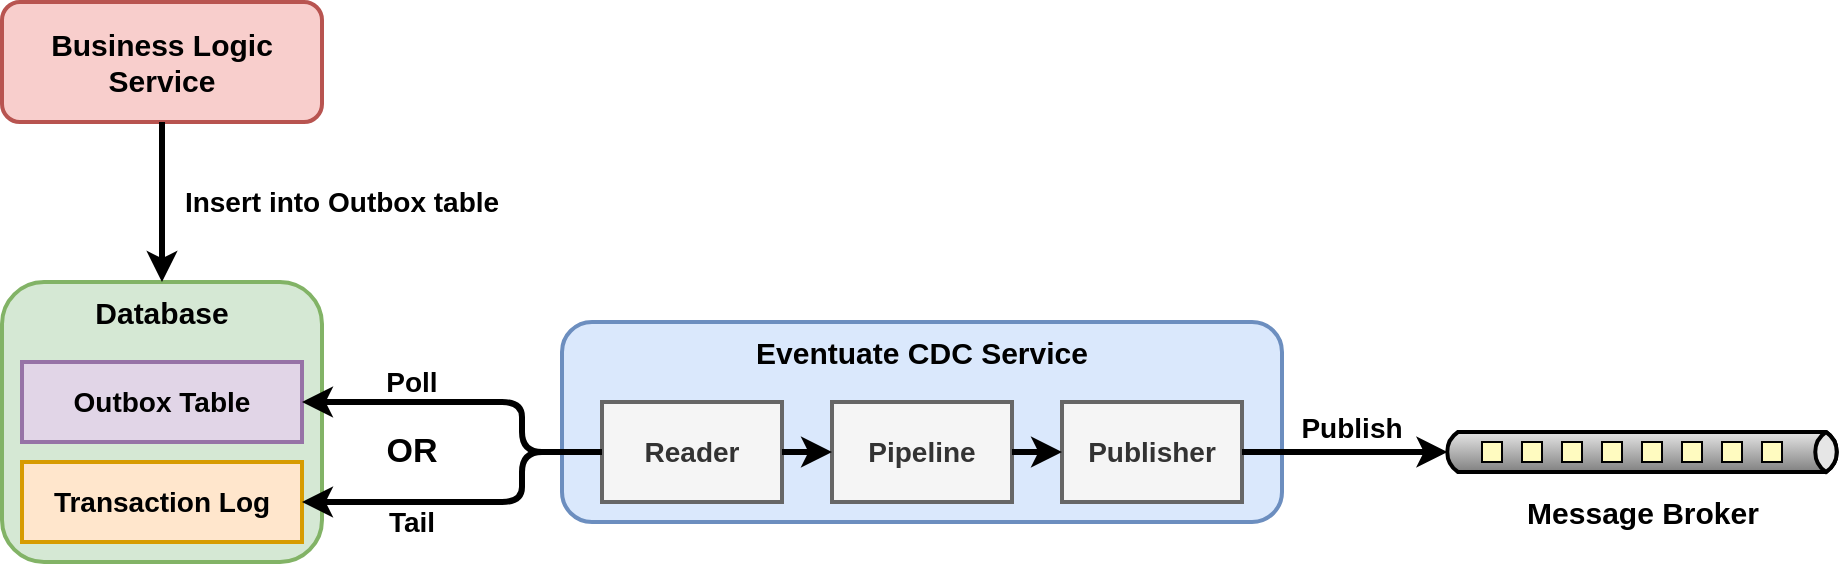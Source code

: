 <mxfile version="13.1.3" type="device"><diagram id="Og4uIHMoT8FaG4aMscse" name="Page-1"><mxGraphModel dx="1554" dy="675" grid="1" gridSize="10" guides="1" tooltips="1" connect="1" arrows="1" fold="1" page="1" pageScale="1" pageWidth="2000" pageHeight="2000" math="0" shadow="0"><root><mxCell id="0"/><mxCell id="1" parent="0"/><mxCell id="thtJXqLiwcO6vs9HPvy1-1" value="&lt;font style=&quot;font-size: 15px&quot;&gt;&lt;b&gt;Business Logic Service&lt;/b&gt;&lt;/font&gt;" style="rounded=1;whiteSpace=wrap;html=1;strokeWidth=2;fillColor=#f8cecc;strokeColor=#b85450;" vertex="1" parent="1"><mxGeometry x="360" y="420" width="160" height="60" as="geometry"/></mxCell><mxCell id="thtJXqLiwcO6vs9HPvy1-2" value="&lt;font style=&quot;font-size: 15px&quot;&gt;&lt;b&gt;Database&lt;/b&gt;&lt;/font&gt;" style="rounded=1;whiteSpace=wrap;html=1;strokeWidth=2;verticalAlign=top;align=center;fillColor=#d5e8d4;strokeColor=#82b366;" vertex="1" parent="1"><mxGeometry x="360" y="560" width="160" height="140" as="geometry"/></mxCell><mxCell id="thtJXqLiwcO6vs9HPvy1-3" value="&lt;font size=&quot;1&quot;&gt;&lt;b style=&quot;font-size: 14px&quot;&gt;Outbox Table&lt;/b&gt;&lt;/font&gt;" style="rounded=0;whiteSpace=wrap;html=1;strokeWidth=2;fillColor=#e1d5e7;strokeColor=#9673a6;" vertex="1" parent="1"><mxGeometry x="370" y="600" width="140" height="40" as="geometry"/></mxCell><mxCell id="thtJXqLiwcO6vs9HPvy1-4" value="&lt;font style=&quot;font-size: 14px&quot;&gt;&lt;b&gt;Transaction Log&lt;/b&gt;&lt;/font&gt;" style="rounded=0;whiteSpace=wrap;html=1;strokeWidth=2;fillColor=#ffe6cc;strokeColor=#d79b00;" vertex="1" parent="1"><mxGeometry x="370" y="650" width="140" height="40" as="geometry"/></mxCell><mxCell id="thtJXqLiwcO6vs9HPvy1-5" value="" style="endArrow=classic;html=1;strokeWidth=3;exitX=0.5;exitY=1;exitDx=0;exitDy=0;entryX=0.5;entryY=0;entryDx=0;entryDy=0;" edge="1" parent="1" source="thtJXqLiwcO6vs9HPvy1-1" target="thtJXqLiwcO6vs9HPvy1-2"><mxGeometry width="50" height="50" relative="1" as="geometry"><mxPoint x="760" y="570" as="sourcePoint"/><mxPoint x="810" y="520" as="targetPoint"/></mxGeometry></mxCell><mxCell id="thtJXqLiwcO6vs9HPvy1-6" value="&lt;font style=&quot;font-size: 14px&quot;&gt;&lt;b&gt;Insert into Outbox table&lt;/b&gt;&lt;/font&gt;" style="text;html=1;strokeColor=none;fillColor=none;align=center;verticalAlign=middle;whiteSpace=wrap;rounded=0;" vertex="1" parent="1"><mxGeometry x="450" y="510" width="160" height="20" as="geometry"/></mxCell><mxCell id="thtJXqLiwcO6vs9HPvy1-7" value="&lt;font style=&quot;font-size: 15px&quot;&gt;&lt;b&gt;Eventuate CDC Service&lt;/b&gt;&lt;/font&gt;" style="rounded=1;whiteSpace=wrap;html=1;strokeWidth=2;align=center;verticalAlign=top;fillColor=#dae8fc;strokeColor=#6c8ebf;" vertex="1" parent="1"><mxGeometry x="640" y="580" width="360" height="100" as="geometry"/></mxCell><mxCell id="thtJXqLiwcO6vs9HPvy1-8" value="&lt;font style=&quot;font-size: 14px&quot;&gt;&lt;b&gt;Pipeline&lt;/b&gt;&lt;/font&gt;" style="rounded=0;whiteSpace=wrap;html=1;strokeWidth=2;align=center;fillColor=#f5f5f5;strokeColor=#666666;fontColor=#333333;" vertex="1" parent="1"><mxGeometry x="775" y="620" width="90" height="50" as="geometry"/></mxCell><mxCell id="thtJXqLiwcO6vs9HPvy1-10" value="&lt;font style=&quot;font-size: 14px&quot;&gt;&lt;b&gt;Publisher&lt;/b&gt;&lt;/font&gt;" style="rounded=0;whiteSpace=wrap;html=1;strokeWidth=2;align=center;fillColor=#f5f5f5;strokeColor=#666666;fontColor=#333333;" vertex="1" parent="1"><mxGeometry x="890" y="620" width="90" height="50" as="geometry"/></mxCell><mxCell id="thtJXqLiwcO6vs9HPvy1-11" value="&lt;font style=&quot;font-size: 14px&quot;&gt;&lt;b&gt;Reader&lt;/b&gt;&lt;/font&gt;" style="rounded=0;whiteSpace=wrap;html=1;strokeWidth=2;align=center;fillColor=#f5f5f5;strokeColor=#666666;fontColor=#333333;" vertex="1" parent="1"><mxGeometry x="660" y="620" width="90" height="50" as="geometry"/></mxCell><mxCell id="thtJXqLiwcO6vs9HPvy1-12" value="" style="endArrow=classic;html=1;strokeWidth=3;entryX=0;entryY=0.5;entryDx=0;entryDy=0;exitX=1;exitY=0.5;exitDx=0;exitDy=0;" edge="1" parent="1" source="thtJXqLiwcO6vs9HPvy1-11" target="thtJXqLiwcO6vs9HPvy1-8"><mxGeometry width="50" height="50" relative="1" as="geometry"><mxPoint x="760" y="570" as="sourcePoint"/><mxPoint x="810" y="520" as="targetPoint"/></mxGeometry></mxCell><mxCell id="thtJXqLiwcO6vs9HPvy1-13" value="" style="endArrow=classic;html=1;strokeWidth=3;entryX=0;entryY=0.5;entryDx=0;entryDy=0;exitX=1;exitY=0.5;exitDx=0;exitDy=0;" edge="1" parent="1" source="thtJXqLiwcO6vs9HPvy1-8" target="thtJXqLiwcO6vs9HPvy1-10"><mxGeometry width="50" height="50" relative="1" as="geometry"><mxPoint x="760" y="570" as="sourcePoint"/><mxPoint x="810" y="520" as="targetPoint"/></mxGeometry></mxCell><mxCell id="thtJXqLiwcO6vs9HPvy1-14" value="" style="endArrow=classic;html=1;strokeWidth=3;entryX=1;entryY=0.5;entryDx=0;entryDy=0;exitX=0;exitY=0.5;exitDx=0;exitDy=0;" edge="1" parent="1" source="thtJXqLiwcO6vs9HPvy1-11" target="thtJXqLiwcO6vs9HPvy1-3"><mxGeometry width="50" height="50" relative="1" as="geometry"><mxPoint x="760" y="570" as="sourcePoint"/><mxPoint x="810" y="520" as="targetPoint"/><Array as="points"><mxPoint x="620" y="645"/><mxPoint x="620" y="620"/></Array></mxGeometry></mxCell><mxCell id="thtJXqLiwcO6vs9HPvy1-15" value="" style="endArrow=classic;html=1;strokeWidth=3;entryX=1;entryY=0.5;entryDx=0;entryDy=0;exitX=0;exitY=0.5;exitDx=0;exitDy=0;" edge="1" parent="1" source="thtJXqLiwcO6vs9HPvy1-11" target="thtJXqLiwcO6vs9HPvy1-4"><mxGeometry width="50" height="50" relative="1" as="geometry"><mxPoint x="760" y="570" as="sourcePoint"/><mxPoint x="810" y="520" as="targetPoint"/><Array as="points"><mxPoint x="620" y="645"/><mxPoint x="620" y="670"/></Array></mxGeometry></mxCell><mxCell id="thtJXqLiwcO6vs9HPvy1-16" value="&lt;font style=&quot;font-size: 14px&quot;&gt;&lt;b&gt;Poll&lt;/b&gt;&lt;/font&gt;" style="text;html=1;strokeColor=none;fillColor=none;align=center;verticalAlign=middle;whiteSpace=wrap;rounded=0;" vertex="1" parent="1"><mxGeometry x="540" y="600" width="50" height="20" as="geometry"/></mxCell><mxCell id="thtJXqLiwcO6vs9HPvy1-18" value="&lt;font style=&quot;font-size: 14px&quot;&gt;&lt;b&gt;Tail&lt;/b&gt;&lt;/font&gt;" style="text;html=1;strokeColor=none;fillColor=none;align=center;verticalAlign=middle;whiteSpace=wrap;rounded=0;" vertex="1" parent="1"><mxGeometry x="540" y="670" width="50" height="20" as="geometry"/></mxCell><mxCell id="thtJXqLiwcO6vs9HPvy1-19" value="&lt;font style=&quot;font-size: 17px&quot;&gt;&lt;b&gt;OR&lt;/b&gt;&lt;/font&gt;" style="text;html=1;strokeColor=none;fillColor=none;align=center;verticalAlign=middle;whiteSpace=wrap;rounded=0;" vertex="1" parent="1"><mxGeometry x="540" y="630" width="50" height="30" as="geometry"/></mxCell><mxCell id="thtJXqLiwcO6vs9HPvy1-20" value="&lt;font style=&quot;font-size: 15px&quot;&gt;&lt;b&gt;Message Broker&lt;/b&gt;&lt;/font&gt;" style="strokeWidth=2;outlineConnect=0;dashed=0;align=center;html=1;fontSize=8;shape=mxgraph.eip.dataChannel;verticalLabelPosition=bottom;labelBackgroundColor=#ffffff;verticalAlign=top;" vertex="1" parent="1"><mxGeometry x="1080" y="630" width="200" height="30" as="geometry"/></mxCell><mxCell id="thtJXqLiwcO6vs9HPvy1-21" value="" style="endArrow=classic;html=1;strokeWidth=3;fontSize=8;entryX=0;entryY=0.5;entryDx=2.7;entryDy=0;entryPerimeter=0;exitX=1;exitY=0.5;exitDx=0;exitDy=0;" edge="1" parent="1" source="thtJXqLiwcO6vs9HPvy1-10" target="thtJXqLiwcO6vs9HPvy1-20"><mxGeometry width="50" height="50" relative="1" as="geometry"><mxPoint x="760" y="570" as="sourcePoint"/><mxPoint x="810" y="520" as="targetPoint"/></mxGeometry></mxCell><mxCell id="thtJXqLiwcO6vs9HPvy1-22" value="&lt;font style=&quot;font-size: 14px&quot;&gt;&lt;b&gt;Publish&lt;/b&gt;&lt;/font&gt;" style="text;html=1;strokeColor=none;fillColor=none;align=center;verticalAlign=middle;whiteSpace=wrap;rounded=0;" vertex="1" parent="1"><mxGeometry x="1010" y="623" width="50" height="20" as="geometry"/></mxCell></root></mxGraphModel></diagram></mxfile>